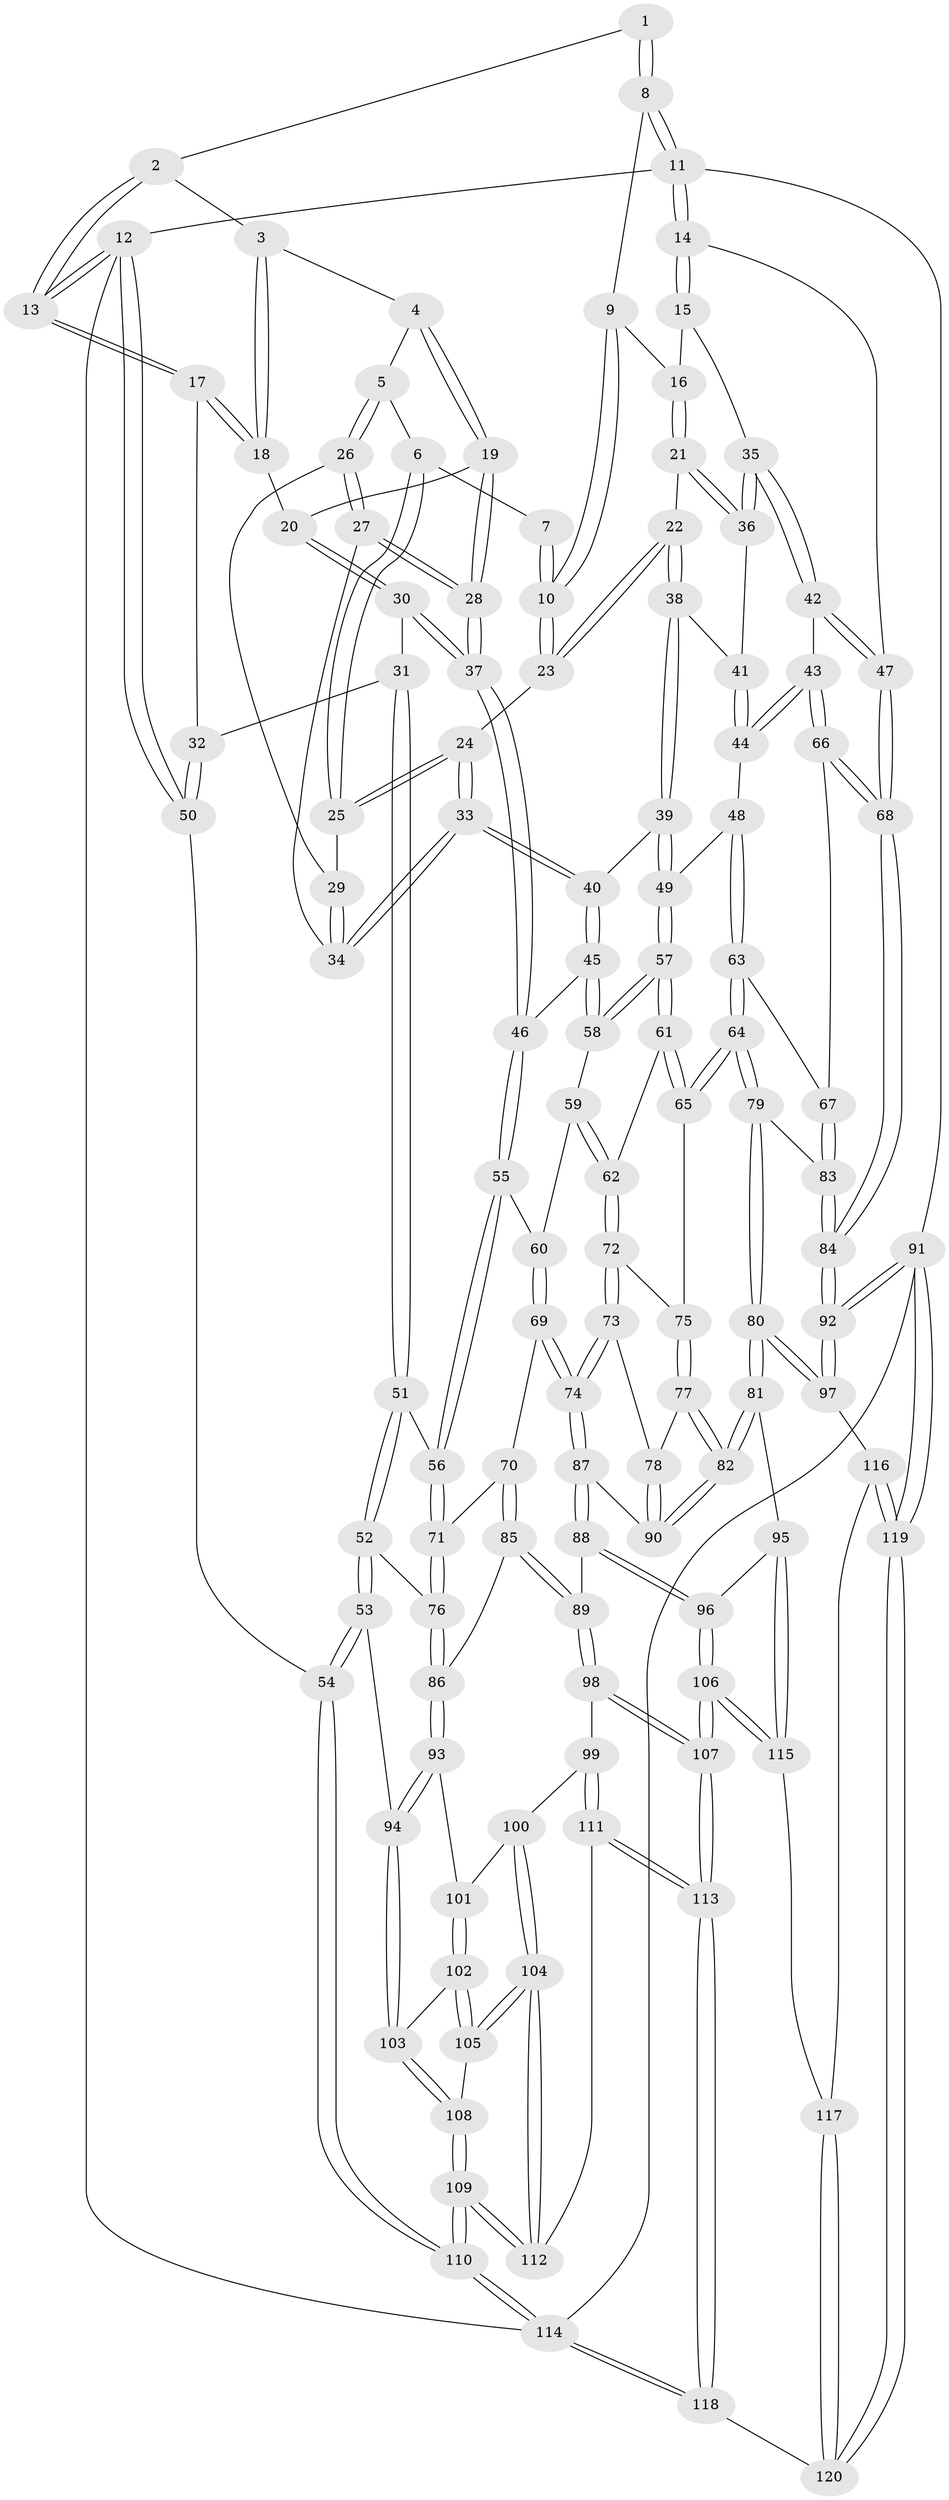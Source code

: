 // Generated by graph-tools (version 1.1) at 2025/27/03/15/25 16:27:57]
// undirected, 120 vertices, 297 edges
graph export_dot {
graph [start="1"]
  node [color=gray90,style=filled];
  1 [pos="+0.5014755369238771+0"];
  2 [pos="+0.2180038731650238+0"];
  3 [pos="+0.21612717965952116+0"];
  4 [pos="+0.27214351149295984+0"];
  5 [pos="+0.36691165900177136+0.07156829950000188"];
  6 [pos="+0.4795707976188475+0.0013405547374319873"];
  7 [pos="+0.5013609375075831+0"];
  8 [pos="+0.7869844754791284+0"];
  9 [pos="+0.7747211885287619+0"];
  10 [pos="+0.6186935710673451+0.10949768256103748"];
  11 [pos="+1+0"];
  12 [pos="+0+0"];
  13 [pos="+0+0"];
  14 [pos="+1+0"];
  15 [pos="+0.9001223791672216+0.09926824102558833"];
  16 [pos="+0.7827347460321759+0"];
  17 [pos="+0.08058633779897255+0.0835047830553944"];
  18 [pos="+0.1529350987984246+0.017084134221831845"];
  19 [pos="+0.2756961682443903+0.11721853049233784"];
  20 [pos="+0.18931512692710095+0.08764400091031135"];
  21 [pos="+0.7714720414373847+0.11662749488091571"];
  22 [pos="+0.6966201418284713+0.15810146577448525"];
  23 [pos="+0.6174620253112602+0.113500185795406"];
  24 [pos="+0.5683140576757679+0.1285983632134838"];
  25 [pos="+0.505565830295852+0.07366007660016059"];
  26 [pos="+0.3664769684912821+0.11981172644297691"];
  27 [pos="+0.35250099818430175+0.1711005032758794"];
  28 [pos="+0.32755671131049363+0.20418577338592245"];
  29 [pos="+0.5011007661478456+0.0767075448108475"];
  30 [pos="+0.19188146441312912+0.17973125392011075"];
  31 [pos="+0.07609549005762327+0.21603002360368165"];
  32 [pos="+0.023451686986625+0.17290164376781475"];
  33 [pos="+0.5397387962613079+0.1958924046781439"];
  34 [pos="+0.43171130926466855+0.1560350654093519"];
  35 [pos="+0.8910590364145616+0.17091783587201329"];
  36 [pos="+0.8574767409109769+0.16574770767735592"];
  37 [pos="+0.3221364943477833+0.2230553687631779"];
  38 [pos="+0.701630899195881+0.22634611572798005"];
  39 [pos="+0.6890270169805074+0.260873477072835"];
  40 [pos="+0.5359438443221162+0.23075106584822105"];
  41 [pos="+0.786013838664493+0.23125099990528508"];
  42 [pos="+0.8936721300206072+0.17335212419080262"];
  43 [pos="+0.8469645179786315+0.34394717140975534"];
  44 [pos="+0.826456294004833+0.343563018283332"];
  45 [pos="+0.5150554177620872+0.265873469491006"];
  46 [pos="+0.32306389607610253+0.22760359608455"];
  47 [pos="+1+0.23868111612941786"];
  48 [pos="+0.8138776509142822+0.34660552256154564"];
  49 [pos="+0.6941188043309092+0.2979976142374869"];
  50 [pos="+0+0.1673432557298759"];
  51 [pos="+0.134573109102412+0.3848844617681801"];
  52 [pos="+0.06082964724633209+0.45987100700089223"];
  53 [pos="+0+0.5384956666350236"];
  54 [pos="+0+0.5379479475703566"];
  55 [pos="+0.3013677464275876+0.30525584264118505"];
  56 [pos="+0.23320460964907067+0.3759083274052454"];
  57 [pos="+0.6365134436032162+0.3687427574380154"];
  58 [pos="+0.5230378150850433+0.31926895554729545"];
  59 [pos="+0.5102023064399274+0.3364691012264498"];
  60 [pos="+0.42990284344988183+0.3830987319919028"];
  61 [pos="+0.6460612200175835+0.42134299774923667"];
  62 [pos="+0.5265371795431687+0.4250468457324894"];
  63 [pos="+0.7567000152545862+0.42641186271082554"];
  64 [pos="+0.6835109435109594+0.4693670667540227"];
  65 [pos="+0.65928569494326+0.45565640201072743"];
  66 [pos="+0.9443892362410056+0.4071595849028242"];
  67 [pos="+0.8478820809982652+0.4986743800459144"];
  68 [pos="+1+0.42191532700228257"];
  69 [pos="+0.42819549146216973+0.43770103041139136"];
  70 [pos="+0.3056857487863968+0.4798894064541229"];
  71 [pos="+0.27626567501105675+0.4432035040239219"];
  72 [pos="+0.507133861380563+0.4849920975700053"];
  73 [pos="+0.480771909481205+0.5007870069377555"];
  74 [pos="+0.475988227515974+0.5012402974508009"];
  75 [pos="+0.6096500552888717+0.48562045876250687"];
  76 [pos="+0.20518708816526385+0.5415991758388312"];
  77 [pos="+0.5820053889319273+0.5695222288504976"];
  78 [pos="+0.5200272226498226+0.5415956733219418"];
  79 [pos="+0.7425537675990002+0.5976461925376964"];
  80 [pos="+0.6692784414215955+0.7276154413668007"];
  81 [pos="+0.6391435252642557+0.7246953824437904"];
  82 [pos="+0.6155842560058449+0.6859126188123411"];
  83 [pos="+0.8104499700709669+0.5774264545840049"];
  84 [pos="+1+0.758131390053416"];
  85 [pos="+0.3292353799273779+0.6025318504775339"];
  86 [pos="+0.2548451273899132+0.5992693605298269"];
  87 [pos="+0.41460379848367807+0.583086029748265"];
  88 [pos="+0.36130563939095905+0.6210774186475073"];
  89 [pos="+0.3476790859985926+0.6201526289546251"];
  90 [pos="+0.5225833181989521+0.6119275132750707"];
  91 [pos="+1+1"];
  92 [pos="+1+0.892497378265255"];
  93 [pos="+0.1385422754675897+0.6404604875220427"];
  94 [pos="+0+0.5753279205601706"];
  95 [pos="+0.5708040910394288+0.7511255513500181"];
  96 [pos="+0.5010598890316307+0.7582063936291393"];
  97 [pos="+0.7332634845363187+0.8012730269675951"];
  98 [pos="+0.3324406740583551+0.6489405018663023"];
  99 [pos="+0.24877692033405976+0.7264815376715937"];
  100 [pos="+0.1754142540846422+0.6917530801937356"];
  101 [pos="+0.14629594422950126+0.6558690575941227"];
  102 [pos="+0.1170449281458118+0.7829021830670215"];
  103 [pos="+0.054217324237882364+0.7380367454889228"];
  104 [pos="+0.15367937139186547+0.8209140164027837"];
  105 [pos="+0.13368457968328437+0.8048729793949843"];
  106 [pos="+0.37059551901368765+0.8996986462796855"];
  107 [pos="+0.34839984057302126+0.9161320620375981"];
  108 [pos="+0.01498995717936775+0.8212606419713996"];
  109 [pos="+0+1"];
  110 [pos="+0+1"];
  111 [pos="+0.23311635163537664+0.8484461007683487"];
  112 [pos="+0.16733647193687026+0.8395200082564404"];
  113 [pos="+0.3381745431614013+0.9280124514785831"];
  114 [pos="+0+1"];
  115 [pos="+0.5519637529142756+0.913273223207107"];
  116 [pos="+0.7126271570007092+0.8653921659083565"];
  117 [pos="+0.576311125406761+0.954409587980561"];
  118 [pos="+0.3391075553355372+1"];
  119 [pos="+0.7330292218837062+1"];
  120 [pos="+0.5316777743317422+1"];
  1 -- 2;
  1 -- 8;
  1 -- 8;
  2 -- 3;
  2 -- 13;
  2 -- 13;
  3 -- 4;
  3 -- 18;
  3 -- 18;
  4 -- 5;
  4 -- 19;
  4 -- 19;
  5 -- 6;
  5 -- 26;
  5 -- 26;
  6 -- 7;
  6 -- 25;
  6 -- 25;
  7 -- 10;
  7 -- 10;
  8 -- 9;
  8 -- 11;
  8 -- 11;
  9 -- 10;
  9 -- 10;
  9 -- 16;
  10 -- 23;
  10 -- 23;
  11 -- 12;
  11 -- 14;
  11 -- 14;
  11 -- 91;
  12 -- 13;
  12 -- 13;
  12 -- 50;
  12 -- 50;
  12 -- 114;
  13 -- 17;
  13 -- 17;
  14 -- 15;
  14 -- 15;
  14 -- 47;
  15 -- 16;
  15 -- 35;
  16 -- 21;
  16 -- 21;
  17 -- 18;
  17 -- 18;
  17 -- 32;
  18 -- 20;
  19 -- 20;
  19 -- 28;
  19 -- 28;
  20 -- 30;
  20 -- 30;
  21 -- 22;
  21 -- 36;
  21 -- 36;
  22 -- 23;
  22 -- 23;
  22 -- 38;
  22 -- 38;
  23 -- 24;
  24 -- 25;
  24 -- 25;
  24 -- 33;
  24 -- 33;
  25 -- 29;
  26 -- 27;
  26 -- 27;
  26 -- 29;
  27 -- 28;
  27 -- 28;
  27 -- 34;
  28 -- 37;
  28 -- 37;
  29 -- 34;
  29 -- 34;
  30 -- 31;
  30 -- 37;
  30 -- 37;
  31 -- 32;
  31 -- 51;
  31 -- 51;
  32 -- 50;
  32 -- 50;
  33 -- 34;
  33 -- 34;
  33 -- 40;
  33 -- 40;
  35 -- 36;
  35 -- 36;
  35 -- 42;
  35 -- 42;
  36 -- 41;
  37 -- 46;
  37 -- 46;
  38 -- 39;
  38 -- 39;
  38 -- 41;
  39 -- 40;
  39 -- 49;
  39 -- 49;
  40 -- 45;
  40 -- 45;
  41 -- 44;
  41 -- 44;
  42 -- 43;
  42 -- 47;
  42 -- 47;
  43 -- 44;
  43 -- 44;
  43 -- 66;
  43 -- 66;
  44 -- 48;
  45 -- 46;
  45 -- 58;
  45 -- 58;
  46 -- 55;
  46 -- 55;
  47 -- 68;
  47 -- 68;
  48 -- 49;
  48 -- 63;
  48 -- 63;
  49 -- 57;
  49 -- 57;
  50 -- 54;
  51 -- 52;
  51 -- 52;
  51 -- 56;
  52 -- 53;
  52 -- 53;
  52 -- 76;
  53 -- 54;
  53 -- 54;
  53 -- 94;
  54 -- 110;
  54 -- 110;
  55 -- 56;
  55 -- 56;
  55 -- 60;
  56 -- 71;
  56 -- 71;
  57 -- 58;
  57 -- 58;
  57 -- 61;
  57 -- 61;
  58 -- 59;
  59 -- 60;
  59 -- 62;
  59 -- 62;
  60 -- 69;
  60 -- 69;
  61 -- 62;
  61 -- 65;
  61 -- 65;
  62 -- 72;
  62 -- 72;
  63 -- 64;
  63 -- 64;
  63 -- 67;
  64 -- 65;
  64 -- 65;
  64 -- 79;
  64 -- 79;
  65 -- 75;
  66 -- 67;
  66 -- 68;
  66 -- 68;
  67 -- 83;
  67 -- 83;
  68 -- 84;
  68 -- 84;
  69 -- 70;
  69 -- 74;
  69 -- 74;
  70 -- 71;
  70 -- 85;
  70 -- 85;
  71 -- 76;
  71 -- 76;
  72 -- 73;
  72 -- 73;
  72 -- 75;
  73 -- 74;
  73 -- 74;
  73 -- 78;
  74 -- 87;
  74 -- 87;
  75 -- 77;
  75 -- 77;
  76 -- 86;
  76 -- 86;
  77 -- 78;
  77 -- 82;
  77 -- 82;
  78 -- 90;
  78 -- 90;
  79 -- 80;
  79 -- 80;
  79 -- 83;
  80 -- 81;
  80 -- 81;
  80 -- 97;
  80 -- 97;
  81 -- 82;
  81 -- 82;
  81 -- 95;
  82 -- 90;
  82 -- 90;
  83 -- 84;
  83 -- 84;
  84 -- 92;
  84 -- 92;
  85 -- 86;
  85 -- 89;
  85 -- 89;
  86 -- 93;
  86 -- 93;
  87 -- 88;
  87 -- 88;
  87 -- 90;
  88 -- 89;
  88 -- 96;
  88 -- 96;
  89 -- 98;
  89 -- 98;
  91 -- 92;
  91 -- 92;
  91 -- 119;
  91 -- 119;
  91 -- 114;
  92 -- 97;
  92 -- 97;
  93 -- 94;
  93 -- 94;
  93 -- 101;
  94 -- 103;
  94 -- 103;
  95 -- 96;
  95 -- 115;
  95 -- 115;
  96 -- 106;
  96 -- 106;
  97 -- 116;
  98 -- 99;
  98 -- 107;
  98 -- 107;
  99 -- 100;
  99 -- 111;
  99 -- 111;
  100 -- 101;
  100 -- 104;
  100 -- 104;
  101 -- 102;
  101 -- 102;
  102 -- 103;
  102 -- 105;
  102 -- 105;
  103 -- 108;
  103 -- 108;
  104 -- 105;
  104 -- 105;
  104 -- 112;
  104 -- 112;
  105 -- 108;
  106 -- 107;
  106 -- 107;
  106 -- 115;
  106 -- 115;
  107 -- 113;
  107 -- 113;
  108 -- 109;
  108 -- 109;
  109 -- 110;
  109 -- 110;
  109 -- 112;
  109 -- 112;
  110 -- 114;
  110 -- 114;
  111 -- 112;
  111 -- 113;
  111 -- 113;
  113 -- 118;
  113 -- 118;
  114 -- 118;
  114 -- 118;
  115 -- 117;
  116 -- 117;
  116 -- 119;
  116 -- 119;
  117 -- 120;
  117 -- 120;
  118 -- 120;
  119 -- 120;
  119 -- 120;
}
